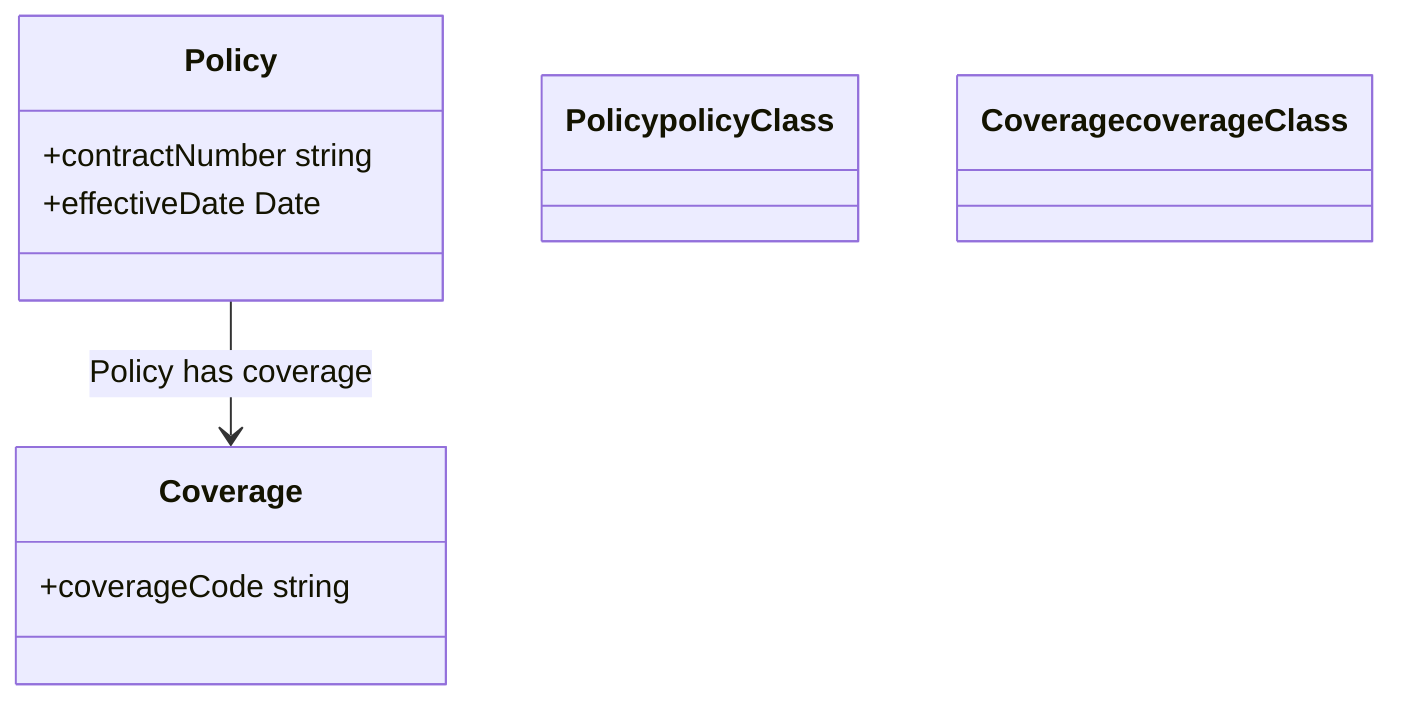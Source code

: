 classDiagram

    %% Domain Model: Example Insurance Model
    %% Version: 1.0.0
    %% Generated: 2025-06-24T19:03:03.796Z
    %% Based on SIVI AFD 2.0

    class Policy {
        +contractNumber string
        +effectiveDate Date
    }

    class Coverage {
        +coverageCode string
    }

    Policy --> Coverage : Policy has coverage

    %% Styling for SIVI AFD entities
    classDef policyClass fill:#e1f5fe,stroke:#01579b,stroke-width:2px
    classDef coverageClass fill:#f3e5f5,stroke:#4a148c,stroke-width:2px
    classDef partyClass fill:#e8f5e8,stroke:#1b5e20,stroke-width:2px
    classDef claimClass fill:#fff3e0,stroke:#e65100,stroke-width:2px

    class Policy policyClass
    class Coverage coverageClass